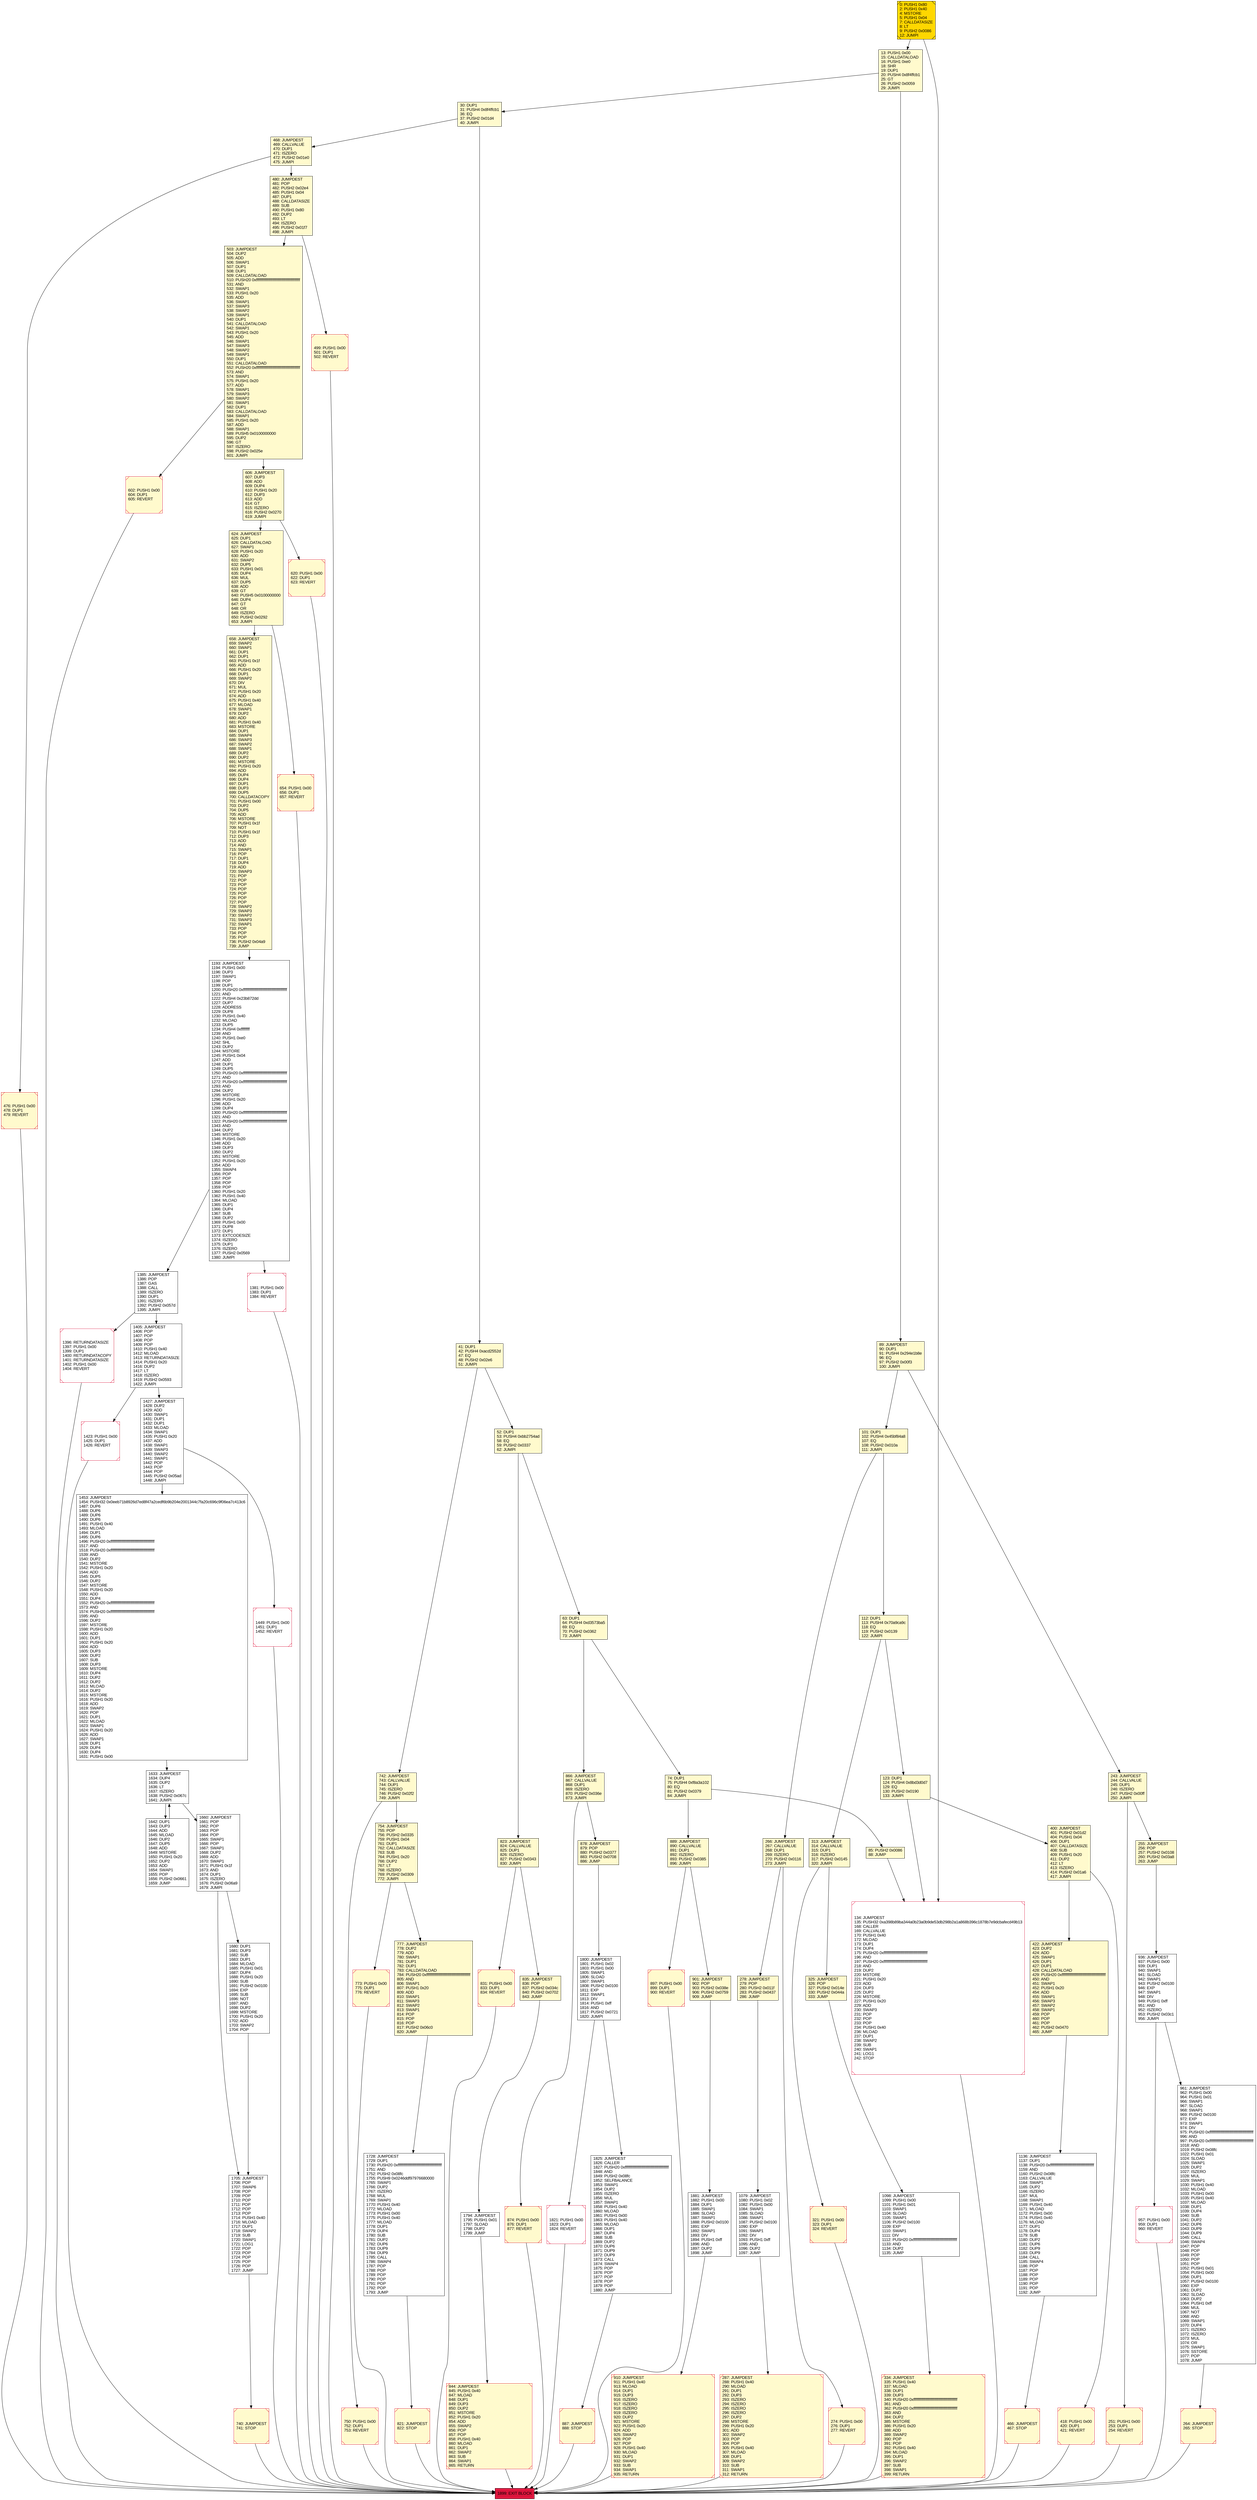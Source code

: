 digraph G {
bgcolor=transparent rankdir=UD;
node [shape=box style=filled color=black fillcolor=white fontname=arial fontcolor=black];
878 [label="878: JUMPDEST\l879: POP\l880: PUSH2 0x0377\l883: PUSH2 0x0708\l886: JUMP\l" fillcolor=lemonchiffon ];
41 [label="41: DUP1\l42: PUSH4 0xacd2552d\l47: EQ\l48: PUSH2 0x02e6\l51: JUMPI\l" fillcolor=lemonchiffon ];
418 [label="418: PUSH1 0x00\l420: DUP1\l421: REVERT\l" fillcolor=lemonchiffon shape=Msquare color=crimson ];
1449 [label="1449: PUSH1 0x00\l1451: DUP1\l1452: REVERT\l" shape=Msquare color=crimson ];
823 [label="823: JUMPDEST\l824: CALLVALUE\l825: DUP1\l826: ISZERO\l827: PUSH2 0x0343\l830: JUMPI\l" fillcolor=lemonchiffon ];
1193 [label="1193: JUMPDEST\l1194: PUSH1 0x00\l1196: DUP3\l1197: SWAP1\l1198: POP\l1199: DUP1\l1200: PUSH20 0xffffffffffffffffffffffffffffffffffffffff\l1221: AND\l1222: PUSH4 0x23b872dd\l1227: DUP7\l1228: ADDRESS\l1229: DUP8\l1230: PUSH1 0x40\l1232: MLOAD\l1233: DUP5\l1234: PUSH4 0xffffffff\l1239: AND\l1240: PUSH1 0xe0\l1242: SHL\l1243: DUP2\l1244: MSTORE\l1245: PUSH1 0x04\l1247: ADD\l1248: DUP1\l1249: DUP5\l1250: PUSH20 0xffffffffffffffffffffffffffffffffffffffff\l1271: AND\l1272: PUSH20 0xffffffffffffffffffffffffffffffffffffffff\l1293: AND\l1294: DUP2\l1295: MSTORE\l1296: PUSH1 0x20\l1298: ADD\l1299: DUP4\l1300: PUSH20 0xffffffffffffffffffffffffffffffffffffffff\l1321: AND\l1322: PUSH20 0xffffffffffffffffffffffffffffffffffffffff\l1343: AND\l1344: DUP2\l1345: MSTORE\l1346: PUSH1 0x20\l1348: ADD\l1349: DUP3\l1350: DUP2\l1351: MSTORE\l1352: PUSH1 0x20\l1354: ADD\l1355: SWAP4\l1356: POP\l1357: POP\l1358: POP\l1359: POP\l1360: PUSH1 0x20\l1362: PUSH1 0x40\l1364: MLOAD\l1365: DUP1\l1366: DUP4\l1367: SUB\l1368: DUP2\l1369: PUSH1 0x00\l1371: DUP8\l1372: DUP1\l1373: EXTCODESIZE\l1374: ISZERO\l1375: DUP1\l1376: ISZERO\l1377: PUSH2 0x0569\l1380: JUMPI\l" ];
742 [label="742: JUMPDEST\l743: CALLVALUE\l744: DUP1\l745: ISZERO\l746: PUSH2 0x02f2\l749: JUMPI\l" fillcolor=lemonchiffon ];
112 [label="112: DUP1\l113: PUSH4 0x70a9ca9c\l118: EQ\l119: PUSH2 0x0139\l122: JUMPI\l" fillcolor=lemonchiffon ];
606 [label="606: JUMPDEST\l607: DUP3\l608: ADD\l609: DUP4\l610: PUSH1 0x20\l612: DUP3\l613: ADD\l614: GT\l615: ISZERO\l616: PUSH2 0x0270\l619: JUMPI\l" fillcolor=lemonchiffon ];
89 [label="89: JUMPDEST\l90: DUP1\l91: PUSH4 0x294e1b8e\l96: EQ\l97: PUSH2 0x00f3\l100: JUMPI\l" fillcolor=lemonchiffon ];
1405 [label="1405: JUMPDEST\l1406: POP\l1407: POP\l1408: POP\l1409: POP\l1410: PUSH1 0x40\l1412: MLOAD\l1413: RETURNDATASIZE\l1414: PUSH1 0x20\l1416: DUP2\l1417: LT\l1418: ISZERO\l1419: PUSH2 0x0593\l1422: JUMPI\l" ];
1680 [label="1680: DUP1\l1681: DUP3\l1682: SUB\l1683: DUP1\l1684: MLOAD\l1685: PUSH1 0x01\l1687: DUP4\l1688: PUSH1 0x20\l1690: SUB\l1691: PUSH2 0x0100\l1694: EXP\l1695: SUB\l1696: NOT\l1697: AND\l1698: DUP2\l1699: MSTORE\l1700: PUSH1 0x20\l1702: ADD\l1703: SWAP2\l1704: POP\l" ];
264 [label="264: JUMPDEST\l265: STOP\l" fillcolor=lemonchiffon shape=Msquare color=crimson ];
957 [label="957: PUSH1 0x00\l959: DUP1\l960: REVERT\l" shape=Msquare color=crimson ];
334 [label="334: JUMPDEST\l335: PUSH1 0x40\l337: MLOAD\l338: DUP1\l339: DUP3\l340: PUSH20 0xffffffffffffffffffffffffffffffffffffffff\l361: AND\l362: PUSH20 0xffffffffffffffffffffffffffffffffffffffff\l383: AND\l384: DUP2\l385: MSTORE\l386: PUSH1 0x20\l388: ADD\l389: SWAP2\l390: POP\l391: POP\l392: PUSH1 0x40\l394: MLOAD\l395: DUP1\l396: SWAP2\l397: SUB\l398: SWAP1\l399: RETURN\l" fillcolor=lemonchiffon shape=Msquare color=crimson ];
831 [label="831: PUSH1 0x00\l833: DUP1\l834: REVERT\l" fillcolor=lemonchiffon shape=Msquare color=crimson ];
897 [label="897: PUSH1 0x00\l899: DUP1\l900: REVERT\l" fillcolor=lemonchiffon shape=Msquare color=crimson ];
821 [label="821: JUMPDEST\l822: STOP\l" fillcolor=lemonchiffon shape=Msquare color=crimson ];
287 [label="287: JUMPDEST\l288: PUSH1 0x40\l290: MLOAD\l291: DUP1\l292: DUP3\l293: ISZERO\l294: ISZERO\l295: ISZERO\l296: ISZERO\l297: DUP2\l298: MSTORE\l299: PUSH1 0x20\l301: ADD\l302: SWAP2\l303: POP\l304: POP\l305: PUSH1 0x40\l307: MLOAD\l308: DUP1\l309: SWAP2\l310: SUB\l311: SWAP1\l312: RETURN\l" fillcolor=lemonchiffon shape=Msquare color=crimson ];
773 [label="773: PUSH1 0x00\l775: DUP1\l776: REVERT\l" fillcolor=lemonchiffon shape=Msquare color=crimson ];
30 [label="30: DUP1\l31: PUSH4 0x8f4ffcb1\l36: EQ\l37: PUSH2 0x01d4\l40: JUMPI\l" fillcolor=lemonchiffon ];
1136 [label="1136: JUMPDEST\l1137: DUP1\l1138: PUSH20 0xffffffffffffffffffffffffffffffffffffffff\l1159: AND\l1160: PUSH2 0x08fc\l1163: CALLVALUE\l1164: SWAP1\l1165: DUP2\l1166: ISZERO\l1167: MUL\l1168: SWAP1\l1169: PUSH1 0x40\l1171: MLOAD\l1172: PUSH1 0x00\l1174: PUSH1 0x40\l1176: MLOAD\l1177: DUP1\l1178: DUP4\l1179: SUB\l1180: DUP2\l1181: DUP6\l1182: DUP9\l1183: DUP9\l1184: CALL\l1185: SWAP4\l1186: POP\l1187: POP\l1188: POP\l1189: POP\l1190: POP\l1191: POP\l1192: JUMP\l" ];
777 [label="777: JUMPDEST\l778: DUP2\l779: ADD\l780: SWAP1\l781: DUP1\l782: DUP1\l783: CALLDATALOAD\l784: PUSH20 0xffffffffffffffffffffffffffffffffffffffff\l805: AND\l806: SWAP1\l807: PUSH1 0x20\l809: ADD\l810: SWAP1\l811: SWAP3\l812: SWAP2\l813: SWAP1\l814: POP\l815: POP\l816: POP\l817: PUSH2 0x06c0\l820: JUMP\l" fillcolor=lemonchiffon ];
1705 [label="1705: JUMPDEST\l1706: POP\l1707: SWAP6\l1708: POP\l1709: POP\l1710: POP\l1711: POP\l1712: POP\l1713: POP\l1714: PUSH1 0x40\l1716: MLOAD\l1717: DUP1\l1718: SWAP2\l1719: SUB\l1720: SWAP1\l1721: LOG1\l1722: POP\l1723: POP\l1724: POP\l1725: POP\l1726: POP\l1727: JUMP\l" ];
936 [label="936: JUMPDEST\l937: PUSH1 0x00\l939: DUP1\l940: SWAP1\l941: SLOAD\l942: SWAP1\l943: PUSH2 0x0100\l946: EXP\l947: SWAP1\l948: DIV\l949: PUSH1 0xff\l951: AND\l952: ISZERO\l953: PUSH2 0x03c1\l956: JUMPI\l" ];
1423 [label="1423: PUSH1 0x00\l1425: DUP1\l1426: REVERT\l" shape=Msquare color=crimson ];
278 [label="278: JUMPDEST\l279: POP\l280: PUSH2 0x011f\l283: PUSH2 0x0437\l286: JUMP\l" fillcolor=lemonchiffon ];
654 [label="654: PUSH1 0x00\l656: DUP1\l657: REVERT\l" fillcolor=lemonchiffon shape=Msquare color=crimson ];
910 [label="910: JUMPDEST\l911: PUSH1 0x40\l913: MLOAD\l914: DUP1\l915: DUP3\l916: ISZERO\l917: ISZERO\l918: ISZERO\l919: ISZERO\l920: DUP2\l921: MSTORE\l922: PUSH1 0x20\l924: ADD\l925: SWAP2\l926: POP\l927: POP\l928: PUSH1 0x40\l930: MLOAD\l931: DUP1\l932: SWAP2\l933: SUB\l934: SWAP1\l935: RETURN\l" fillcolor=lemonchiffon shape=Msquare color=crimson ];
274 [label="274: PUSH1 0x00\l276: DUP1\l277: REVERT\l" fillcolor=lemonchiffon shape=Msquare color=crimson ];
1728 [label="1728: JUMPDEST\l1729: DUP1\l1730: PUSH20 0xffffffffffffffffffffffffffffffffffffffff\l1751: AND\l1752: PUSH2 0x08fc\l1755: PUSH9 0x0246ddf97976680000\l1765: SWAP1\l1766: DUP2\l1767: ISZERO\l1768: MUL\l1769: SWAP1\l1770: PUSH1 0x40\l1772: MLOAD\l1773: PUSH1 0x00\l1775: PUSH1 0x40\l1777: MLOAD\l1778: DUP1\l1779: DUP4\l1780: SUB\l1781: DUP2\l1782: DUP6\l1783: DUP9\l1784: DUP9\l1785: CALL\l1786: SWAP4\l1787: POP\l1788: POP\l1789: POP\l1790: POP\l1791: POP\l1792: POP\l1793: JUMP\l" ];
503 [label="503: JUMPDEST\l504: DUP2\l505: ADD\l506: SWAP1\l507: DUP1\l508: DUP1\l509: CALLDATALOAD\l510: PUSH20 0xffffffffffffffffffffffffffffffffffffffff\l531: AND\l532: SWAP1\l533: PUSH1 0x20\l535: ADD\l536: SWAP1\l537: SWAP3\l538: SWAP2\l539: SWAP1\l540: DUP1\l541: CALLDATALOAD\l542: SWAP1\l543: PUSH1 0x20\l545: ADD\l546: SWAP1\l547: SWAP3\l548: SWAP2\l549: SWAP1\l550: DUP1\l551: CALLDATALOAD\l552: PUSH20 0xffffffffffffffffffffffffffffffffffffffff\l573: AND\l574: SWAP1\l575: PUSH1 0x20\l577: ADD\l578: SWAP1\l579: SWAP3\l580: SWAP2\l581: SWAP1\l582: DUP1\l583: CALLDATALOAD\l584: SWAP1\l585: PUSH1 0x20\l587: ADD\l588: SWAP1\l589: PUSH5 0x0100000000\l595: DUP2\l596: GT\l597: ISZERO\l598: PUSH2 0x025e\l601: JUMPI\l" fillcolor=lemonchiffon ];
624 [label="624: JUMPDEST\l625: DUP1\l626: CALLDATALOAD\l627: SWAP1\l628: PUSH1 0x20\l630: ADD\l631: SWAP2\l632: DUP5\l633: PUSH1 0x01\l635: DUP4\l636: MUL\l637: DUP5\l638: ADD\l639: GT\l640: PUSH5 0x0100000000\l646: DUP4\l647: GT\l648: OR\l649: ISZERO\l650: PUSH2 0x0292\l653: JUMPI\l" fillcolor=lemonchiffon ];
1098 [label="1098: JUMPDEST\l1099: PUSH1 0x00\l1101: PUSH1 0x01\l1103: SWAP1\l1104: SLOAD\l1105: SWAP1\l1106: PUSH2 0x0100\l1109: EXP\l1110: SWAP1\l1111: DIV\l1112: PUSH20 0xffffffffffffffffffffffffffffffffffffffff\l1133: AND\l1134: DUP2\l1135: JUMP\l" ];
1427 [label="1427: JUMPDEST\l1428: DUP2\l1429: ADD\l1430: SWAP1\l1431: DUP1\l1432: DUP1\l1433: MLOAD\l1434: SWAP1\l1435: PUSH1 0x20\l1437: ADD\l1438: SWAP1\l1439: SWAP3\l1440: SWAP2\l1441: SWAP1\l1442: POP\l1443: POP\l1444: POP\l1445: PUSH2 0x05ad\l1448: JUMPI\l" ];
1821 [label="1821: PUSH1 0x00\l1823: DUP1\l1824: REVERT\l" shape=Msquare color=crimson ];
101 [label="101: DUP1\l102: PUSH4 0x45bf84a8\l107: EQ\l108: PUSH2 0x010a\l111: JUMPI\l" fillcolor=lemonchiffon ];
266 [label="266: JUMPDEST\l267: CALLVALUE\l268: DUP1\l269: ISZERO\l270: PUSH2 0x0116\l273: JUMPI\l" fillcolor=lemonchiffon ];
1079 [label="1079: JUMPDEST\l1080: PUSH1 0x02\l1082: PUSH1 0x00\l1084: SWAP1\l1085: SLOAD\l1086: SWAP1\l1087: PUSH2 0x0100\l1090: EXP\l1091: SWAP1\l1092: DIV\l1093: PUSH1 0xff\l1095: AND\l1096: DUP2\l1097: JUMP\l" ];
961 [label="961: JUMPDEST\l962: PUSH1 0x00\l964: PUSH1 0x01\l966: SWAP1\l967: SLOAD\l968: SWAP1\l969: PUSH2 0x0100\l972: EXP\l973: SWAP1\l974: DIV\l975: PUSH20 0xffffffffffffffffffffffffffffffffffffffff\l996: AND\l997: PUSH20 0xffffffffffffffffffffffffffffffffffffffff\l1018: AND\l1019: PUSH2 0x08fc\l1022: PUSH1 0x01\l1024: SLOAD\l1025: SWAP1\l1026: DUP2\l1027: ISZERO\l1028: MUL\l1029: SWAP1\l1030: PUSH1 0x40\l1032: MLOAD\l1033: PUSH1 0x00\l1035: PUSH1 0x40\l1037: MLOAD\l1038: DUP1\l1039: DUP4\l1040: SUB\l1041: DUP2\l1042: DUP6\l1043: DUP9\l1044: DUP9\l1045: CALL\l1046: SWAP4\l1047: POP\l1048: POP\l1049: POP\l1050: POP\l1051: POP\l1052: PUSH1 0x01\l1054: PUSH1 0x00\l1056: DUP1\l1057: PUSH2 0x0100\l1060: EXP\l1061: DUP2\l1062: SLOAD\l1063: DUP2\l1064: PUSH1 0xff\l1066: MUL\l1067: NOT\l1068: AND\l1069: SWAP1\l1070: DUP4\l1071: ISZERO\l1072: ISZERO\l1073: MUL\l1074: OR\l1075: SWAP1\l1076: SSTORE\l1077: POP\l1078: JUMP\l" ];
754 [label="754: JUMPDEST\l755: POP\l756: PUSH2 0x0335\l759: PUSH1 0x04\l761: DUP1\l762: CALLDATASIZE\l763: SUB\l764: PUSH1 0x20\l766: DUP2\l767: LT\l768: ISZERO\l769: PUSH2 0x0309\l772: JUMPI\l" fillcolor=lemonchiffon ];
1381 [label="1381: PUSH1 0x00\l1383: DUP1\l1384: REVERT\l" shape=Msquare color=crimson ];
123 [label="123: DUP1\l124: PUSH4 0x8bd3d0d7\l129: EQ\l130: PUSH2 0x0190\l133: JUMPI\l" fillcolor=lemonchiffon ];
466 [label="466: JUMPDEST\l467: STOP\l" fillcolor=lemonchiffon shape=Msquare color=crimson ];
658 [label="658: JUMPDEST\l659: SWAP2\l660: SWAP1\l661: DUP1\l662: DUP1\l663: PUSH1 0x1f\l665: ADD\l666: PUSH1 0x20\l668: DUP1\l669: SWAP2\l670: DIV\l671: MUL\l672: PUSH1 0x20\l674: ADD\l675: PUSH1 0x40\l677: MLOAD\l678: SWAP1\l679: DUP2\l680: ADD\l681: PUSH1 0x40\l683: MSTORE\l684: DUP1\l685: SWAP4\l686: SWAP3\l687: SWAP2\l688: SWAP1\l689: DUP2\l690: DUP2\l691: MSTORE\l692: PUSH1 0x20\l694: ADD\l695: DUP4\l696: DUP4\l697: DUP1\l698: DUP3\l699: DUP5\l700: CALLDATACOPY\l701: PUSH1 0x00\l703: DUP2\l704: DUP5\l705: ADD\l706: MSTORE\l707: PUSH1 0x1f\l709: NOT\l710: PUSH1 0x1f\l712: DUP3\l713: ADD\l714: AND\l715: SWAP1\l716: POP\l717: DUP1\l718: DUP4\l719: ADD\l720: SWAP3\l721: POP\l722: POP\l723: POP\l724: POP\l725: POP\l726: POP\l727: POP\l728: SWAP2\l729: SWAP3\l730: SWAP2\l731: SWAP3\l732: SWAP1\l733: POP\l734: POP\l735: POP\l736: PUSH2 0x04a9\l739: JUMP\l" fillcolor=lemonchiffon ];
468 [label="468: JUMPDEST\l469: CALLVALUE\l470: DUP1\l471: ISZERO\l472: PUSH2 0x01e0\l475: JUMPI\l" fillcolor=lemonchiffon ];
1633 [label="1633: JUMPDEST\l1634: DUP4\l1635: DUP2\l1636: LT\l1637: ISZERO\l1638: PUSH2 0x067c\l1641: JUMPI\l" ];
889 [label="889: JUMPDEST\l890: CALLVALUE\l891: DUP1\l892: ISZERO\l893: PUSH2 0x0385\l896: JUMPI\l" fillcolor=lemonchiffon ];
255 [label="255: JUMPDEST\l256: POP\l257: PUSH2 0x0108\l260: PUSH2 0x03a8\l263: JUMP\l" fillcolor=lemonchiffon ];
874 [label="874: PUSH1 0x00\l876: DUP1\l877: REVERT\l" fillcolor=lemonchiffon shape=Msquare color=crimson ];
620 [label="620: PUSH1 0x00\l622: DUP1\l623: REVERT\l" fillcolor=lemonchiffon shape=Msquare color=crimson ];
750 [label="750: PUSH1 0x00\l752: DUP1\l753: REVERT\l" fillcolor=lemonchiffon shape=Msquare color=crimson ];
52 [label="52: DUP1\l53: PUSH4 0xbb2754ad\l58: EQ\l59: PUSH2 0x0337\l62: JUMPI\l" fillcolor=lemonchiffon ];
499 [label="499: PUSH1 0x00\l501: DUP1\l502: REVERT\l" fillcolor=lemonchiffon shape=Msquare color=crimson ];
63 [label="63: DUP1\l64: PUSH4 0xd3573ba5\l69: EQ\l70: PUSH2 0x0362\l73: JUMPI\l" fillcolor=lemonchiffon ];
1794 [label="1794: JUMPDEST\l1795: PUSH1 0x01\l1797: SLOAD\l1798: DUP2\l1799: JUMP\l" ];
243 [label="243: JUMPDEST\l244: CALLVALUE\l245: DUP1\l246: ISZERO\l247: PUSH2 0x00ff\l250: JUMPI\l" fillcolor=lemonchiffon ];
1825 [label="1825: JUMPDEST\l1826: CALLER\l1827: PUSH20 0xffffffffffffffffffffffffffffffffffffffff\l1848: AND\l1849: PUSH2 0x08fc\l1852: SELFBALANCE\l1853: SWAP1\l1854: DUP2\l1855: ISZERO\l1856: MUL\l1857: SWAP1\l1858: PUSH1 0x40\l1860: MLOAD\l1861: PUSH1 0x00\l1863: PUSH1 0x40\l1865: MLOAD\l1866: DUP1\l1867: DUP4\l1868: SUB\l1869: DUP2\l1870: DUP6\l1871: DUP9\l1872: DUP9\l1873: CALL\l1874: SWAP4\l1875: POP\l1876: POP\l1877: POP\l1878: POP\l1879: POP\l1880: JUMP\l" ];
0 [label="0: PUSH1 0x80\l2: PUSH1 0x40\l4: MSTORE\l5: PUSH1 0x04\l7: CALLDATASIZE\l8: LT\l9: PUSH2 0x0086\l12: JUMPI\l" fillcolor=lemonchiffon shape=Msquare fillcolor=gold ];
400 [label="400: JUMPDEST\l401: PUSH2 0x01d2\l404: PUSH1 0x04\l406: DUP1\l407: CALLDATASIZE\l408: SUB\l409: PUSH1 0x20\l411: DUP2\l412: LT\l413: ISZERO\l414: PUSH2 0x01a6\l417: JUMPI\l" fillcolor=lemonchiffon ];
251 [label="251: PUSH1 0x00\l253: DUP1\l254: REVERT\l" fillcolor=lemonchiffon shape=Msquare color=crimson ];
321 [label="321: PUSH1 0x00\l323: DUP1\l324: REVERT\l" fillcolor=lemonchiffon shape=Msquare color=crimson ];
887 [label="887: JUMPDEST\l888: STOP\l" fillcolor=lemonchiffon shape=Msquare color=crimson ];
901 [label="901: JUMPDEST\l902: POP\l903: PUSH2 0x038e\l906: PUSH2 0x0759\l909: JUMP\l" fillcolor=lemonchiffon ];
313 [label="313: JUMPDEST\l314: CALLVALUE\l315: DUP1\l316: ISZERO\l317: PUSH2 0x0145\l320: JUMPI\l" fillcolor=lemonchiffon ];
1453 [label="1453: JUMPDEST\l1454: PUSH32 0x0eeb71b8926d7ed8f47a2cedf6b9b204e2001344c7fa20c696c9f06ea7c413c6\l1487: DUP6\l1488: DUP6\l1489: DUP6\l1490: DUP6\l1491: PUSH1 0x40\l1493: MLOAD\l1494: DUP1\l1495: DUP6\l1496: PUSH20 0xffffffffffffffffffffffffffffffffffffffff\l1517: AND\l1518: PUSH20 0xffffffffffffffffffffffffffffffffffffffff\l1539: AND\l1540: DUP2\l1541: MSTORE\l1542: PUSH1 0x20\l1544: ADD\l1545: DUP5\l1546: DUP2\l1547: MSTORE\l1548: PUSH1 0x20\l1550: ADD\l1551: DUP4\l1552: PUSH20 0xffffffffffffffffffffffffffffffffffffffff\l1573: AND\l1574: PUSH20 0xffffffffffffffffffffffffffffffffffffffff\l1595: AND\l1596: DUP2\l1597: MSTORE\l1598: PUSH1 0x20\l1600: ADD\l1601: DUP1\l1602: PUSH1 0x20\l1604: ADD\l1605: DUP3\l1606: DUP2\l1607: SUB\l1608: DUP3\l1609: MSTORE\l1610: DUP4\l1611: DUP2\l1612: DUP2\l1613: MLOAD\l1614: DUP2\l1615: MSTORE\l1616: PUSH1 0x20\l1618: ADD\l1619: SWAP2\l1620: POP\l1621: DUP1\l1622: MLOAD\l1623: SWAP1\l1624: PUSH1 0x20\l1626: ADD\l1627: SWAP1\l1628: DUP1\l1629: DUP4\l1630: DUP4\l1631: PUSH1 0x00\l" ];
13 [label="13: PUSH1 0x00\l15: CALLDATALOAD\l16: PUSH1 0xe0\l18: SHR\l19: DUP1\l20: PUSH4 0x8f4ffcb1\l25: GT\l26: PUSH2 0x0059\l29: JUMPI\l" fillcolor=lemonchiffon ];
1899 [label="1899: EXIT BLOCK\l" fillcolor=crimson ];
74 [label="74: DUP1\l75: PUSH4 0xf8a3a102\l80: EQ\l81: PUSH2 0x0379\l84: JUMPI\l" fillcolor=lemonchiffon ];
866 [label="866: JUMPDEST\l867: CALLVALUE\l868: DUP1\l869: ISZERO\l870: PUSH2 0x036e\l873: JUMPI\l" fillcolor=lemonchiffon ];
1385 [label="1385: JUMPDEST\l1386: POP\l1387: GAS\l1388: CALL\l1389: ISZERO\l1390: DUP1\l1391: ISZERO\l1392: PUSH2 0x057d\l1395: JUMPI\l" ];
1660 [label="1660: JUMPDEST\l1661: POP\l1662: POP\l1663: POP\l1664: POP\l1665: SWAP1\l1666: POP\l1667: SWAP1\l1668: DUP2\l1669: ADD\l1670: SWAP1\l1671: PUSH1 0x1f\l1673: AND\l1674: DUP1\l1675: ISZERO\l1676: PUSH2 0x06a9\l1679: JUMPI\l" ];
134 [label="134: JUMPDEST\l135: PUSH32 0xa398b89ba344a0b23a0b9de53db298b2a1a868b396c1878b7e9dcbafecd49b13\l168: CALLER\l169: CALLVALUE\l170: PUSH1 0x40\l172: MLOAD\l173: DUP1\l174: DUP4\l175: PUSH20 0xffffffffffffffffffffffffffffffffffffffff\l196: AND\l197: PUSH20 0xffffffffffffffffffffffffffffffffffffffff\l218: AND\l219: DUP2\l220: MSTORE\l221: PUSH1 0x20\l223: ADD\l224: DUP3\l225: DUP2\l226: MSTORE\l227: PUSH1 0x20\l229: ADD\l230: SWAP3\l231: POP\l232: POP\l233: POP\l234: PUSH1 0x40\l236: MLOAD\l237: DUP1\l238: SWAP2\l239: SUB\l240: SWAP1\l241: LOG1\l242: STOP\l" shape=Msquare color=crimson ];
1396 [label="1396: RETURNDATASIZE\l1397: PUSH1 0x00\l1399: DUP1\l1400: RETURNDATACOPY\l1401: RETURNDATASIZE\l1402: PUSH1 0x00\l1404: REVERT\l" shape=Msquare color=crimson ];
1642 [label="1642: DUP1\l1643: DUP3\l1644: ADD\l1645: MLOAD\l1646: DUP2\l1647: DUP5\l1648: ADD\l1649: MSTORE\l1650: PUSH1 0x20\l1652: DUP2\l1653: ADD\l1654: SWAP1\l1655: POP\l1656: PUSH2 0x0661\l1659: JUMP\l" ];
740 [label="740: JUMPDEST\l741: STOP\l" fillcolor=lemonchiffon shape=Msquare color=crimson ];
1800 [label="1800: JUMPDEST\l1801: PUSH1 0x02\l1803: PUSH1 0x00\l1805: SWAP1\l1806: SLOAD\l1807: SWAP1\l1808: PUSH2 0x0100\l1811: EXP\l1812: SWAP1\l1813: DIV\l1814: PUSH1 0xff\l1816: AND\l1817: PUSH2 0x0721\l1820: JUMPI\l" ];
85 [label="85: PUSH2 0x0086\l88: JUMP\l" fillcolor=lemonchiffon ];
480 [label="480: JUMPDEST\l481: POP\l482: PUSH2 0x02e4\l485: PUSH1 0x04\l487: DUP1\l488: CALLDATASIZE\l489: SUB\l490: PUSH1 0x80\l492: DUP2\l493: LT\l494: ISZERO\l495: PUSH2 0x01f7\l498: JUMPI\l" fillcolor=lemonchiffon ];
325 [label="325: JUMPDEST\l326: POP\l327: PUSH2 0x014e\l330: PUSH2 0x044a\l333: JUMP\l" fillcolor=lemonchiffon ];
602 [label="602: PUSH1 0x00\l604: DUP1\l605: REVERT\l" fillcolor=lemonchiffon shape=Msquare color=crimson ];
476 [label="476: PUSH1 0x00\l478: DUP1\l479: REVERT\l" fillcolor=lemonchiffon shape=Msquare color=crimson ];
1881 [label="1881: JUMPDEST\l1882: PUSH1 0x00\l1884: DUP1\l1885: SWAP1\l1886: SLOAD\l1887: SWAP1\l1888: PUSH2 0x0100\l1891: EXP\l1892: SWAP1\l1893: DIV\l1894: PUSH1 0xff\l1896: AND\l1897: DUP2\l1898: JUMP\l" ];
422 [label="422: JUMPDEST\l423: DUP2\l424: ADD\l425: SWAP1\l426: DUP1\l427: DUP1\l428: CALLDATALOAD\l429: PUSH20 0xffffffffffffffffffffffffffffffffffffffff\l450: AND\l451: SWAP1\l452: PUSH1 0x20\l454: ADD\l455: SWAP1\l456: SWAP3\l457: SWAP2\l458: SWAP1\l459: POP\l460: POP\l461: POP\l462: PUSH2 0x0470\l465: JUMP\l" fillcolor=lemonchiffon ];
835 [label="835: JUMPDEST\l836: POP\l837: PUSH2 0x034c\l840: PUSH2 0x0702\l843: JUMP\l" fillcolor=lemonchiffon ];
844 [label="844: JUMPDEST\l845: PUSH1 0x40\l847: MLOAD\l848: DUP1\l849: DUP3\l850: DUP2\l851: MSTORE\l852: PUSH1 0x20\l854: ADD\l855: SWAP2\l856: POP\l857: POP\l858: PUSH1 0x40\l860: MLOAD\l861: DUP1\l862: SWAP2\l863: SUB\l864: SWAP1\l865: RETURN\l" fillcolor=lemonchiffon shape=Msquare color=crimson ];
101 -> 266;
52 -> 63;
134 -> 1899;
1396 -> 1899;
313 -> 321;
266 -> 274;
243 -> 251;
41 -> 742;
266 -> 278;
313 -> 325;
1728 -> 821;
476 -> 1899;
624 -> 654;
74 -> 85;
740 -> 1899;
243 -> 255;
1079 -> 287;
777 -> 1728;
503 -> 606;
889 -> 901;
1453 -> 1633;
961 -> 264;
750 -> 1899;
400 -> 422;
866 -> 874;
89 -> 101;
123 -> 134;
1405 -> 1427;
835 -> 1794;
101 -> 112;
606 -> 624;
466 -> 1899;
1800 -> 1825;
251 -> 1899;
936 -> 957;
0 -> 134;
499 -> 1899;
1825 -> 887;
63 -> 74;
63 -> 866;
468 -> 480;
1660 -> 1705;
742 -> 750;
654 -> 1899;
1423 -> 1899;
325 -> 1098;
287 -> 1899;
1800 -> 1821;
897 -> 1899;
658 -> 1193;
13 -> 30;
1881 -> 910;
1427 -> 1453;
1705 -> 740;
1449 -> 1899;
255 -> 936;
754 -> 773;
418 -> 1899;
754 -> 777;
889 -> 897;
1136 -> 466;
30 -> 468;
823 -> 835;
334 -> 1899;
957 -> 1899;
112 -> 313;
1385 -> 1405;
13 -> 89;
624 -> 658;
1385 -> 1396;
887 -> 1899;
321 -> 1899;
278 -> 1079;
602 -> 1899;
936 -> 961;
844 -> 1899;
823 -> 831;
901 -> 1881;
85 -> 134;
123 -> 400;
874 -> 1899;
1098 -> 334;
74 -> 889;
480 -> 499;
1633 -> 1660;
620 -> 1899;
30 -> 41;
1633 -> 1642;
1642 -> 1633;
1794 -> 844;
1381 -> 1899;
0 -> 13;
1427 -> 1449;
468 -> 476;
1680 -> 1705;
1405 -> 1423;
89 -> 243;
480 -> 503;
821 -> 1899;
503 -> 602;
742 -> 754;
773 -> 1899;
1193 -> 1381;
41 -> 52;
422 -> 1136;
112 -> 123;
1821 -> 1899;
274 -> 1899;
606 -> 620;
910 -> 1899;
400 -> 418;
52 -> 823;
1193 -> 1385;
866 -> 878;
831 -> 1899;
878 -> 1800;
1660 -> 1680;
264 -> 1899;
}